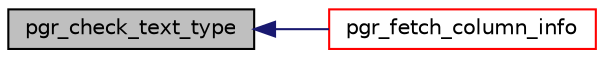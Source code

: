 digraph "pgr_check_text_type"
{
  edge [fontname="Helvetica",fontsize="10",labelfontname="Helvetica",labelfontsize="10"];
  node [fontname="Helvetica",fontsize="10",shape=record];
  rankdir="LR";
  Node310 [label="pgr_check_text_type",height=0.2,width=0.4,color="black", fillcolor="grey75", style="filled", fontcolor="black"];
  Node310 -> Node311 [dir="back",color="midnightblue",fontsize="10",style="solid",fontname="Helvetica"];
  Node311 [label="pgr_fetch_column_info",height=0.2,width=0.4,color="red", fillcolor="white", style="filled",URL="$get__check__data_8h.html#ae6967f852e7bc95d5d5131b06131de46"];
}
